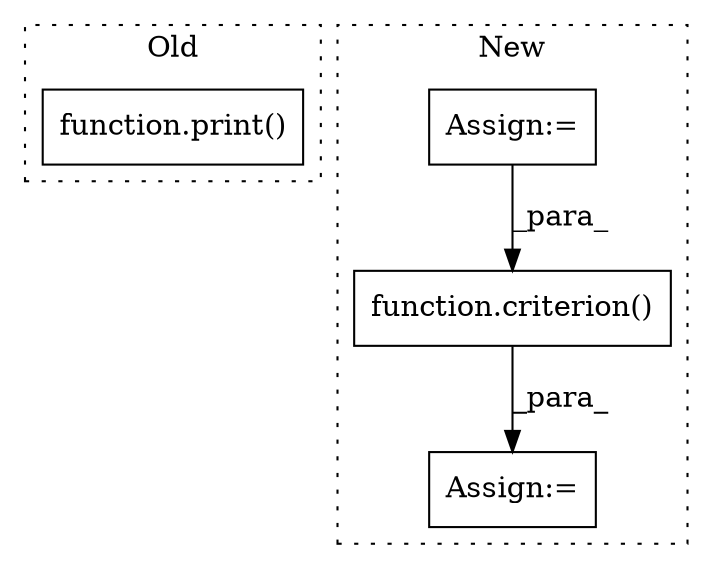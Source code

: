 digraph G {
subgraph cluster0 {
1 [label="function.print()" a="75" s="7606,7623" l="6,1" shape="box"];
label = "Old";
style="dotted";
}
subgraph cluster1 {
2 [label="function.criterion()" a="75" s="8152,8176" l="10,19" shape="box"];
3 [label="Assign:=" a="68" s="8149" l="3" shape="box"];
4 [label="Assign:=" a="68" s="8029" l="3" shape="box"];
label = "New";
style="dotted";
}
2 -> 3 [label="_para_"];
4 -> 2 [label="_para_"];
}